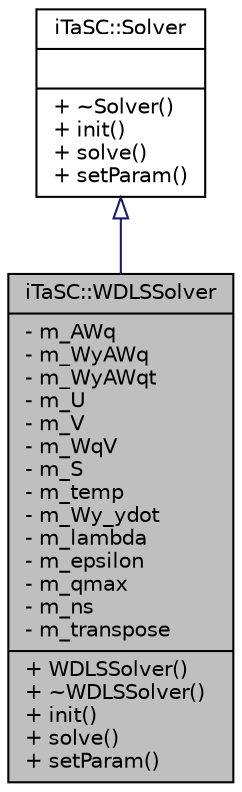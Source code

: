 digraph G
{
  edge [fontname="Helvetica",fontsize="10",labelfontname="Helvetica",labelfontsize="10"];
  node [fontname="Helvetica",fontsize="10",shape=record];
  Node1 [label="{iTaSC::WDLSSolver\n|- m_AWq\l- m_WyAWq\l- m_WyAWqt\l- m_U\l- m_V\l- m_WqV\l- m_S\l- m_temp\l- m_Wy_ydot\l- m_lambda\l- m_epsilon\l- m_qmax\l- m_ns\l- m_transpose\l|+ WDLSSolver()\l+ ~WDLSSolver()\l+ init()\l+ solve()\l+ setParam()\l}",height=0.2,width=0.4,color="black", fillcolor="grey75", style="filled" fontcolor="black"];
  Node2 -> Node1 [dir=back,color="midnightblue",fontsize="10",style="solid",arrowtail="empty",fontname="Helvetica"];
  Node2 [label="{iTaSC::Solver\n||+ ~Solver()\l+ init()\l+ solve()\l+ setParam()\l}",height=0.2,width=0.4,color="black", fillcolor="white", style="filled",URL="$db/d64/classiTaSC_1_1Solver.html"];
}
